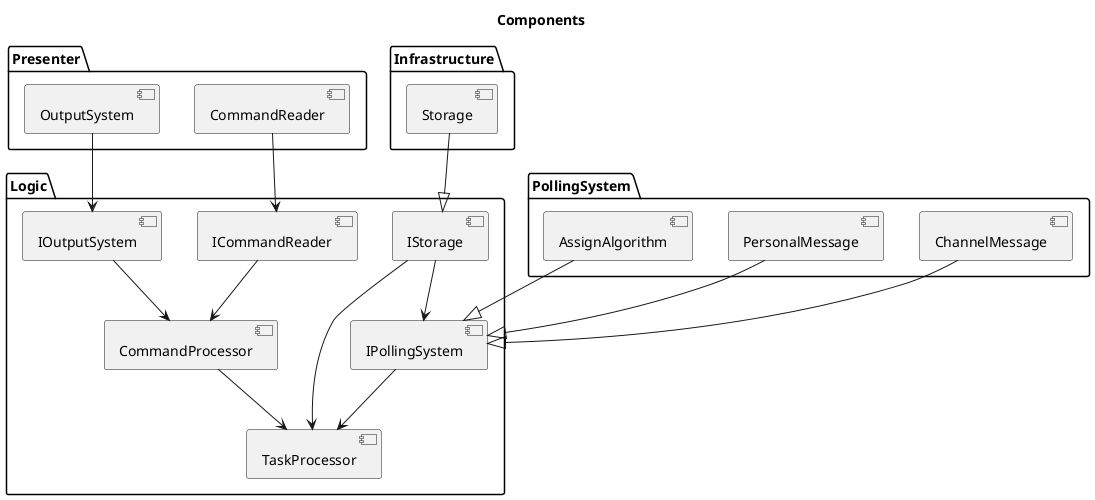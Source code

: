 @startuml Components
    Title Components

    package "Presenter"{
        [CommandReader]
        [OutputSystem]
    }

    package "Logic"{
        [ICommandReader]
        [IOutputSystem]
        [CommandProcessor]
        [IPollingSystem]
        [IStorage]
        [TaskProcessor]
    }

    package "Infrastructure"{
        [Storage]
    }

    package "PollingSystem"{
        [ChannelMessage]
        [PersonalMessage]
        [AssignAlgorithm]
    }

    [CommandReader] --> [ICommandReader]
    [OutputSystem] --> [IOutputSystem]

    [ICommandReader] --> [CommandProcessor] 
    [IOutputSystem] --> [CommandProcessor]
    [CommandProcessor] --> [TaskProcessor]
    [IPollingSystem] --> [TaskProcessor]
    [IStorage] --> [IPollingSystem]
    [IStorage] --> [TaskProcessor]

    [ChannelMessage] --|> [IPollingSystem]
    [PersonalMessage] --|> [IPollingSystem]
    [AssignAlgorithm] --|> [IPollingSystem]

    [Storage] --|> [IStorage]

@enduml